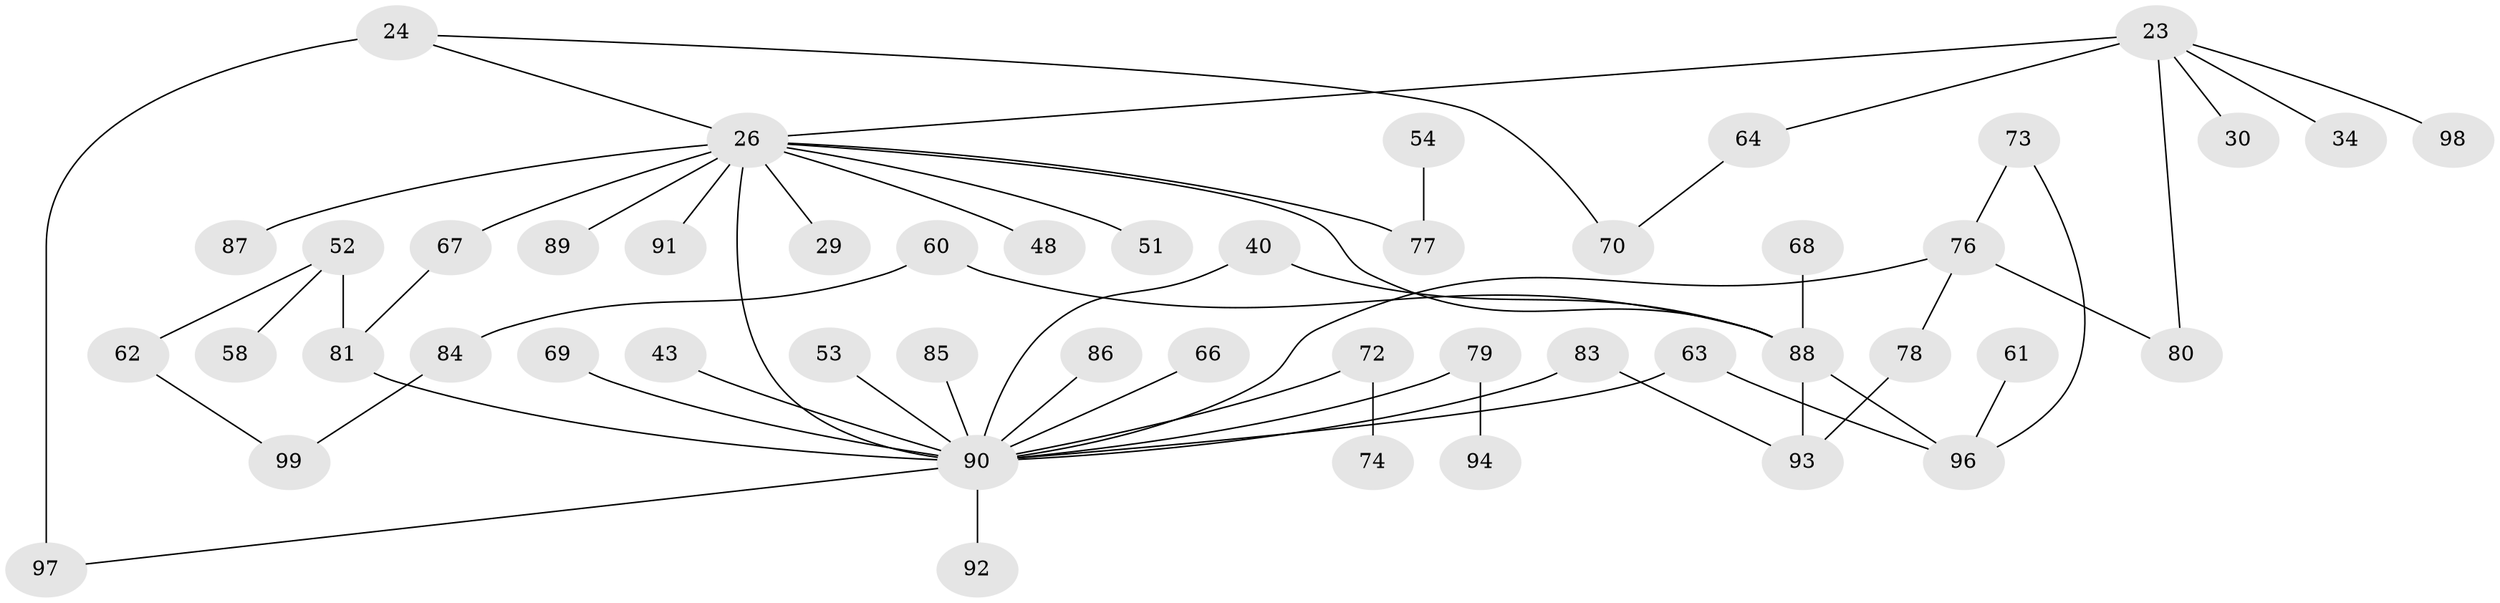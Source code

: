 // original degree distribution, {9: 0.010101010101010102, 4: 0.1111111111111111, 5: 0.04040404040404041, 6: 0.010101010101010102, 3: 0.16161616161616163, 2: 0.35353535353535354, 1: 0.31313131313131315}
// Generated by graph-tools (version 1.1) at 2025/42/03/09/25 04:42:22]
// undirected, 49 vertices, 58 edges
graph export_dot {
graph [start="1"]
  node [color=gray90,style=filled];
  23 [super="+15+19"];
  24;
  26 [super="+18+22+2"];
  29;
  30;
  34;
  40;
  43;
  48 [super="+46"];
  51 [super="+39"];
  52;
  53;
  54;
  58;
  60 [super="+44"];
  61;
  62;
  63;
  64 [super="+50"];
  66;
  67 [super="+65"];
  68;
  69;
  70;
  72 [super="+45+49"];
  73;
  74;
  76;
  77 [super="+42"];
  78;
  79;
  80;
  81 [super="+16"];
  83;
  84;
  85;
  86;
  87;
  88 [super="+36+32"];
  89;
  90 [super="+75+59+37+55"];
  91 [super="+82"];
  92;
  93 [super="+71"];
  94;
  96 [super="+57"];
  97 [super="+95"];
  98;
  99;
  23 -- 98;
  23 -- 26 [weight=2];
  23 -- 80;
  23 -- 34;
  23 -- 30;
  23 -- 64;
  24 -- 97 [weight=2];
  24 -- 70;
  24 -- 26;
  26 -- 87;
  26 -- 89;
  26 -- 91 [weight=2];
  26 -- 29;
  26 -- 88;
  26 -- 77;
  26 -- 90 [weight=2];
  26 -- 67;
  26 -- 51;
  26 -- 48;
  40 -- 88;
  40 -- 90;
  43 -- 90;
  52 -- 58;
  52 -- 62;
  52 -- 81 [weight=2];
  53 -- 90;
  54 -- 77;
  60 -- 84;
  60 -- 88;
  61 -- 96;
  62 -- 99;
  63 -- 90;
  63 -- 96;
  64 -- 70;
  66 -- 90;
  67 -- 81;
  68 -- 88;
  69 -- 90;
  72 -- 74;
  72 -- 90;
  73 -- 76;
  73 -- 96;
  76 -- 78;
  76 -- 80;
  76 -- 90;
  78 -- 93;
  79 -- 94;
  79 -- 90;
  81 -- 90;
  83 -- 93;
  83 -- 90;
  84 -- 99;
  85 -- 90;
  86 -- 90;
  88 -- 93 [weight=2];
  88 -- 96;
  90 -- 97;
  90 -- 92;
}
